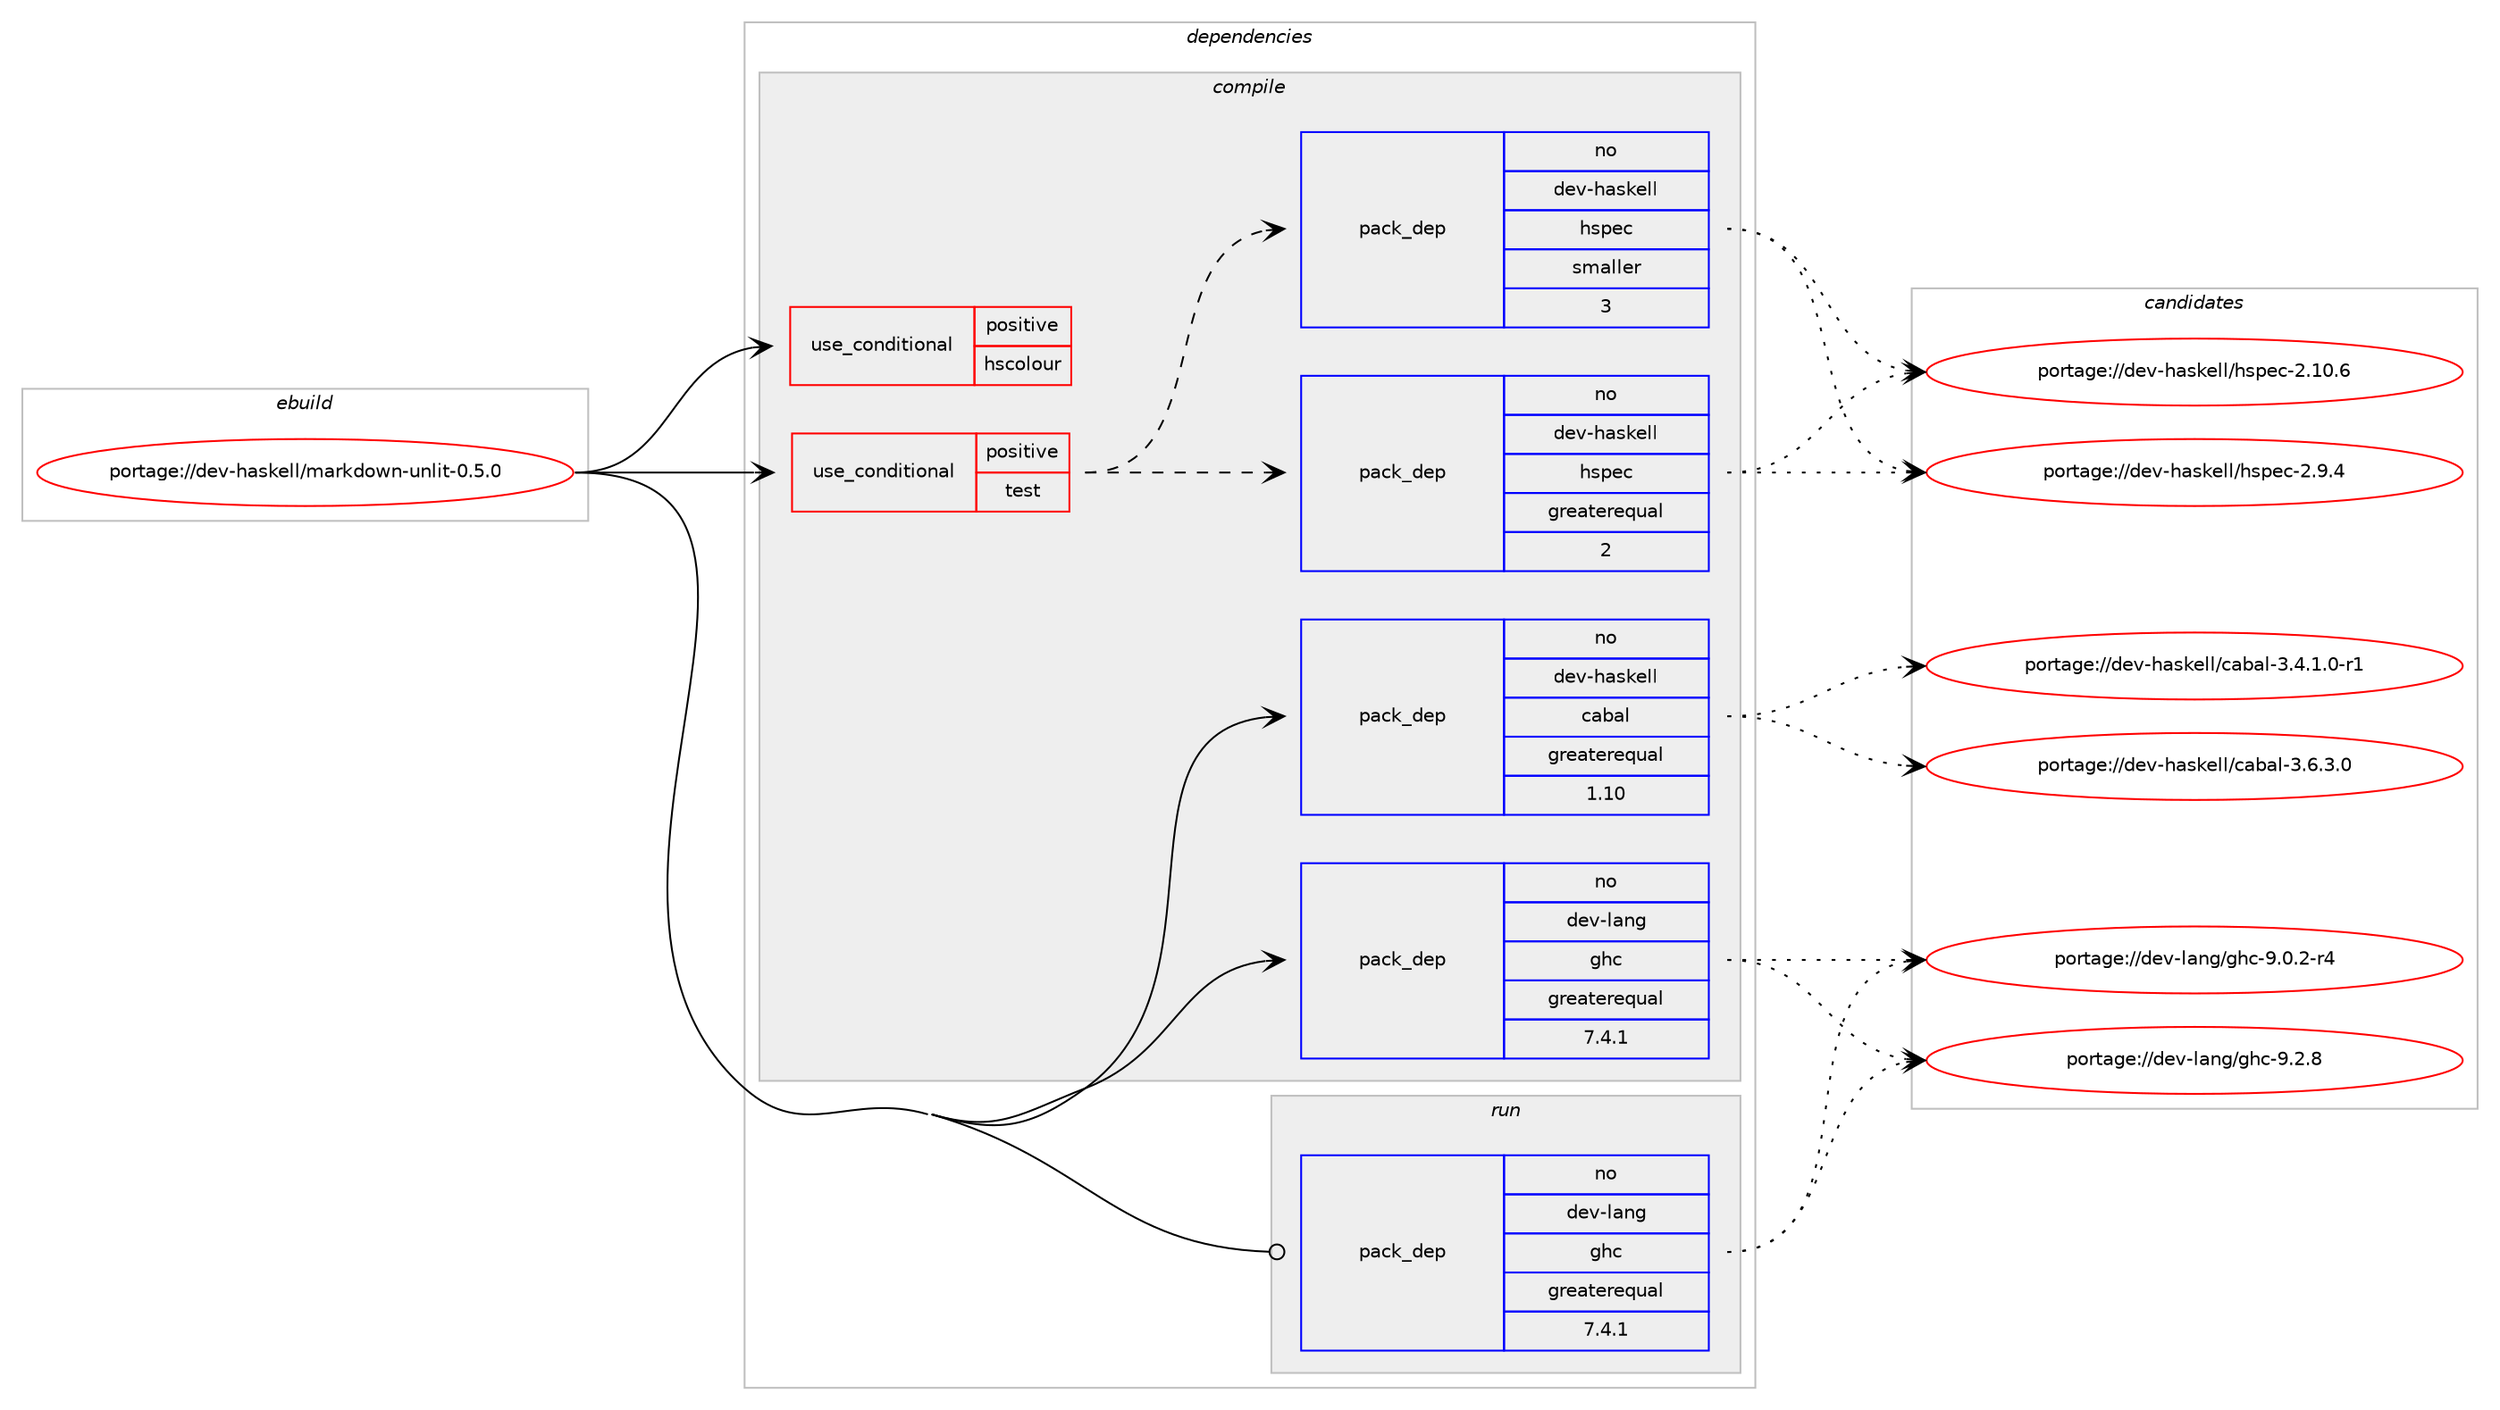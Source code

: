 digraph prolog {

# *************
# Graph options
# *************

newrank=true;
concentrate=true;
compound=true;
graph [rankdir=LR,fontname=Helvetica,fontsize=10,ranksep=1.5];#, ranksep=2.5, nodesep=0.2];
edge  [arrowhead=vee];
node  [fontname=Helvetica,fontsize=10];

# **********
# The ebuild
# **********

subgraph cluster_leftcol {
color=gray;
rank=same;
label=<<i>ebuild</i>>;
id [label="portage://dev-haskell/markdown-unlit-0.5.0", color=red, width=4, href="../dev-haskell/markdown-unlit-0.5.0.svg"];
}

# ****************
# The dependencies
# ****************

subgraph cluster_midcol {
color=gray;
label=<<i>dependencies</i>>;
subgraph cluster_compile {
fillcolor="#eeeeee";
style=filled;
label=<<i>compile</i>>;
subgraph cond20085 {
dependency40355 [label=<<TABLE BORDER="0" CELLBORDER="1" CELLSPACING="0" CELLPADDING="4"><TR><TD ROWSPAN="3" CELLPADDING="10">use_conditional</TD></TR><TR><TD>positive</TD></TR><TR><TD>hscolour</TD></TR></TABLE>>, shape=none, color=red];
# *** BEGIN UNKNOWN DEPENDENCY TYPE (TODO) ***
# dependency40355 -> package_dependency(portage://dev-haskell/markdown-unlit-0.5.0,install,no,dev-haskell,hscolour,none,[,,],[],[])
# *** END UNKNOWN DEPENDENCY TYPE (TODO) ***

}
id:e -> dependency40355:w [weight=20,style="solid",arrowhead="vee"];
subgraph cond20086 {
dependency40356 [label=<<TABLE BORDER="0" CELLBORDER="1" CELLSPACING="0" CELLPADDING="4"><TR><TD ROWSPAN="3" CELLPADDING="10">use_conditional</TD></TR><TR><TD>positive</TD></TR><TR><TD>test</TD></TR></TABLE>>, shape=none, color=red];
subgraph pack19299 {
dependency40357 [label=<<TABLE BORDER="0" CELLBORDER="1" CELLSPACING="0" CELLPADDING="4" WIDTH="220"><TR><TD ROWSPAN="6" CELLPADDING="30">pack_dep</TD></TR><TR><TD WIDTH="110">no</TD></TR><TR><TD>dev-haskell</TD></TR><TR><TD>hspec</TD></TR><TR><TD>greaterequal</TD></TR><TR><TD>2</TD></TR></TABLE>>, shape=none, color=blue];
}
dependency40356:e -> dependency40357:w [weight=20,style="dashed",arrowhead="vee"];
subgraph pack19300 {
dependency40358 [label=<<TABLE BORDER="0" CELLBORDER="1" CELLSPACING="0" CELLPADDING="4" WIDTH="220"><TR><TD ROWSPAN="6" CELLPADDING="30">pack_dep</TD></TR><TR><TD WIDTH="110">no</TD></TR><TR><TD>dev-haskell</TD></TR><TR><TD>hspec</TD></TR><TR><TD>smaller</TD></TR><TR><TD>3</TD></TR></TABLE>>, shape=none, color=blue];
}
dependency40356:e -> dependency40358:w [weight=20,style="dashed",arrowhead="vee"];
# *** BEGIN UNKNOWN DEPENDENCY TYPE (TODO) ***
# dependency40356 -> package_dependency(portage://dev-haskell/markdown-unlit-0.5.0,install,no,dev-haskell,quickcheck,none,[,,],[],[])
# *** END UNKNOWN DEPENDENCY TYPE (TODO) ***

# *** BEGIN UNKNOWN DEPENDENCY TYPE (TODO) ***
# dependency40356 -> package_dependency(portage://dev-haskell/markdown-unlit-0.5.0,install,no,dev-haskell,silently,none,[,,],[],[])
# *** END UNKNOWN DEPENDENCY TYPE (TODO) ***

# *** BEGIN UNKNOWN DEPENDENCY TYPE (TODO) ***
# dependency40356 -> package_dependency(portage://dev-haskell/markdown-unlit-0.5.0,install,no,dev-haskell,stringbuilder,none,[,,],[],[])
# *** END UNKNOWN DEPENDENCY TYPE (TODO) ***

# *** BEGIN UNKNOWN DEPENDENCY TYPE (TODO) ***
# dependency40356 -> package_dependency(portage://dev-haskell/markdown-unlit-0.5.0,install,no,dev-haskell,temporary,none,[,,],[],[])
# *** END UNKNOWN DEPENDENCY TYPE (TODO) ***

}
id:e -> dependency40356:w [weight=20,style="solid",arrowhead="vee"];
# *** BEGIN UNKNOWN DEPENDENCY TYPE (TODO) ***
# id -> package_dependency(portage://dev-haskell/markdown-unlit-0.5.0,install,no,dev-haskell,base-compat,none,[,,],any_same_slot,[use(optenable(profile),none)])
# *** END UNKNOWN DEPENDENCY TYPE (TODO) ***

subgraph pack19301 {
dependency40359 [label=<<TABLE BORDER="0" CELLBORDER="1" CELLSPACING="0" CELLPADDING="4" WIDTH="220"><TR><TD ROWSPAN="6" CELLPADDING="30">pack_dep</TD></TR><TR><TD WIDTH="110">no</TD></TR><TR><TD>dev-haskell</TD></TR><TR><TD>cabal</TD></TR><TR><TD>greaterequal</TD></TR><TR><TD>1.10</TD></TR></TABLE>>, shape=none, color=blue];
}
id:e -> dependency40359:w [weight=20,style="solid",arrowhead="vee"];
subgraph pack19302 {
dependency40360 [label=<<TABLE BORDER="0" CELLBORDER="1" CELLSPACING="0" CELLPADDING="4" WIDTH="220"><TR><TD ROWSPAN="6" CELLPADDING="30">pack_dep</TD></TR><TR><TD WIDTH="110">no</TD></TR><TR><TD>dev-lang</TD></TR><TR><TD>ghc</TD></TR><TR><TD>greaterequal</TD></TR><TR><TD>7.4.1</TD></TR></TABLE>>, shape=none, color=blue];
}
id:e -> dependency40360:w [weight=20,style="solid",arrowhead="vee"];
}
subgraph cluster_compileandrun {
fillcolor="#eeeeee";
style=filled;
label=<<i>compile and run</i>>;
}
subgraph cluster_run {
fillcolor="#eeeeee";
style=filled;
label=<<i>run</i>>;
# *** BEGIN UNKNOWN DEPENDENCY TYPE (TODO) ***
# id -> package_dependency(portage://dev-haskell/markdown-unlit-0.5.0,run,no,dev-haskell,base-compat,none,[,,],any_same_slot,[use(optenable(profile),none)])
# *** END UNKNOWN DEPENDENCY TYPE (TODO) ***

subgraph pack19303 {
dependency40361 [label=<<TABLE BORDER="0" CELLBORDER="1" CELLSPACING="0" CELLPADDING="4" WIDTH="220"><TR><TD ROWSPAN="6" CELLPADDING="30">pack_dep</TD></TR><TR><TD WIDTH="110">no</TD></TR><TR><TD>dev-lang</TD></TR><TR><TD>ghc</TD></TR><TR><TD>greaterequal</TD></TR><TR><TD>7.4.1</TD></TR></TABLE>>, shape=none, color=blue];
}
id:e -> dependency40361:w [weight=20,style="solid",arrowhead="odot"];
# *** BEGIN UNKNOWN DEPENDENCY TYPE (TODO) ***
# id -> package_dependency(portage://dev-haskell/markdown-unlit-0.5.0,run,no,dev-lang,ghc,none,[,,],any_same_slot,[use(optenable(profile),none)])
# *** END UNKNOWN DEPENDENCY TYPE (TODO) ***

}
}

# **************
# The candidates
# **************

subgraph cluster_choices {
rank=same;
color=gray;
label=<<i>candidates</i>>;

subgraph choice19299 {
color=black;
nodesep=1;
choice1001011184510497115107101108108471041151121019945504649484654 [label="portage://dev-haskell/hspec-2.10.6", color=red, width=4,href="../dev-haskell/hspec-2.10.6.svg"];
choice10010111845104971151071011081084710411511210199455046574652 [label="portage://dev-haskell/hspec-2.9.4", color=red, width=4,href="../dev-haskell/hspec-2.9.4.svg"];
dependency40357:e -> choice1001011184510497115107101108108471041151121019945504649484654:w [style=dotted,weight="100"];
dependency40357:e -> choice10010111845104971151071011081084710411511210199455046574652:w [style=dotted,weight="100"];
}
subgraph choice19300 {
color=black;
nodesep=1;
choice1001011184510497115107101108108471041151121019945504649484654 [label="portage://dev-haskell/hspec-2.10.6", color=red, width=4,href="../dev-haskell/hspec-2.10.6.svg"];
choice10010111845104971151071011081084710411511210199455046574652 [label="portage://dev-haskell/hspec-2.9.4", color=red, width=4,href="../dev-haskell/hspec-2.9.4.svg"];
dependency40358:e -> choice1001011184510497115107101108108471041151121019945504649484654:w [style=dotted,weight="100"];
dependency40358:e -> choice10010111845104971151071011081084710411511210199455046574652:w [style=dotted,weight="100"];
}
subgraph choice19301 {
color=black;
nodesep=1;
choice1001011184510497115107101108108479997989710845514652464946484511449 [label="portage://dev-haskell/cabal-3.4.1.0-r1", color=red, width=4,href="../dev-haskell/cabal-3.4.1.0-r1.svg"];
choice100101118451049711510710110810847999798971084551465446514648 [label="portage://dev-haskell/cabal-3.6.3.0", color=red, width=4,href="../dev-haskell/cabal-3.6.3.0.svg"];
dependency40359:e -> choice1001011184510497115107101108108479997989710845514652464946484511449:w [style=dotted,weight="100"];
dependency40359:e -> choice100101118451049711510710110810847999798971084551465446514648:w [style=dotted,weight="100"];
}
subgraph choice19302 {
color=black;
nodesep=1;
choice100101118451089711010347103104994557464846504511452 [label="portage://dev-lang/ghc-9.0.2-r4", color=red, width=4,href="../dev-lang/ghc-9.0.2-r4.svg"];
choice10010111845108971101034710310499455746504656 [label="portage://dev-lang/ghc-9.2.8", color=red, width=4,href="../dev-lang/ghc-9.2.8.svg"];
dependency40360:e -> choice100101118451089711010347103104994557464846504511452:w [style=dotted,weight="100"];
dependency40360:e -> choice10010111845108971101034710310499455746504656:w [style=dotted,weight="100"];
}
subgraph choice19303 {
color=black;
nodesep=1;
choice100101118451089711010347103104994557464846504511452 [label="portage://dev-lang/ghc-9.0.2-r4", color=red, width=4,href="../dev-lang/ghc-9.0.2-r4.svg"];
choice10010111845108971101034710310499455746504656 [label="portage://dev-lang/ghc-9.2.8", color=red, width=4,href="../dev-lang/ghc-9.2.8.svg"];
dependency40361:e -> choice100101118451089711010347103104994557464846504511452:w [style=dotted,weight="100"];
dependency40361:e -> choice10010111845108971101034710310499455746504656:w [style=dotted,weight="100"];
}
}

}
